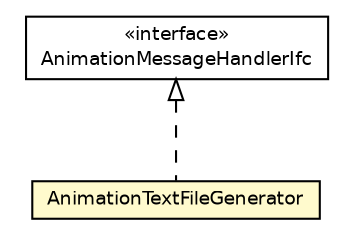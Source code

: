 #!/usr/local/bin/dot
#
# Class diagram 
# Generated by UMLGraph version 5.4 (http://www.umlgraph.org/)
#

digraph G {
	edge [fontname="Helvetica",fontsize=10,labelfontname="Helvetica",labelfontsize=10];
	node [fontname="Helvetica",fontsize=10,shape=plaintext];
	nodesep=0.25;
	ranksep=0.5;
	// jsl.observers.animation.AnimationTextFileGenerator
	c27723 [label=<<table title="jsl.observers.animation.AnimationTextFileGenerator" border="0" cellborder="1" cellspacing="0" cellpadding="2" port="p" bgcolor="lemonChiffon" href="./AnimationTextFileGenerator.html">
		<tr><td><table border="0" cellspacing="0" cellpadding="1">
<tr><td align="center" balign="center"> AnimationTextFileGenerator </td></tr>
		</table></td></tr>
		</table>>, URL="./AnimationTextFileGenerator.html", fontname="Helvetica", fontcolor="black", fontsize=9.0];
	// jsl.observers.animation.AnimationMessageHandlerIfc
	c27725 [label=<<table title="jsl.observers.animation.AnimationMessageHandlerIfc" border="0" cellborder="1" cellspacing="0" cellpadding="2" port="p" href="./AnimationMessageHandlerIfc.html">
		<tr><td><table border="0" cellspacing="0" cellpadding="1">
<tr><td align="center" balign="center"> &#171;interface&#187; </td></tr>
<tr><td align="center" balign="center"> AnimationMessageHandlerIfc </td></tr>
		</table></td></tr>
		</table>>, URL="./AnimationMessageHandlerIfc.html", fontname="Helvetica", fontcolor="black", fontsize=9.0];
	//jsl.observers.animation.AnimationTextFileGenerator implements jsl.observers.animation.AnimationMessageHandlerIfc
	c27725:p -> c27723:p [dir=back,arrowtail=empty,style=dashed];
}

